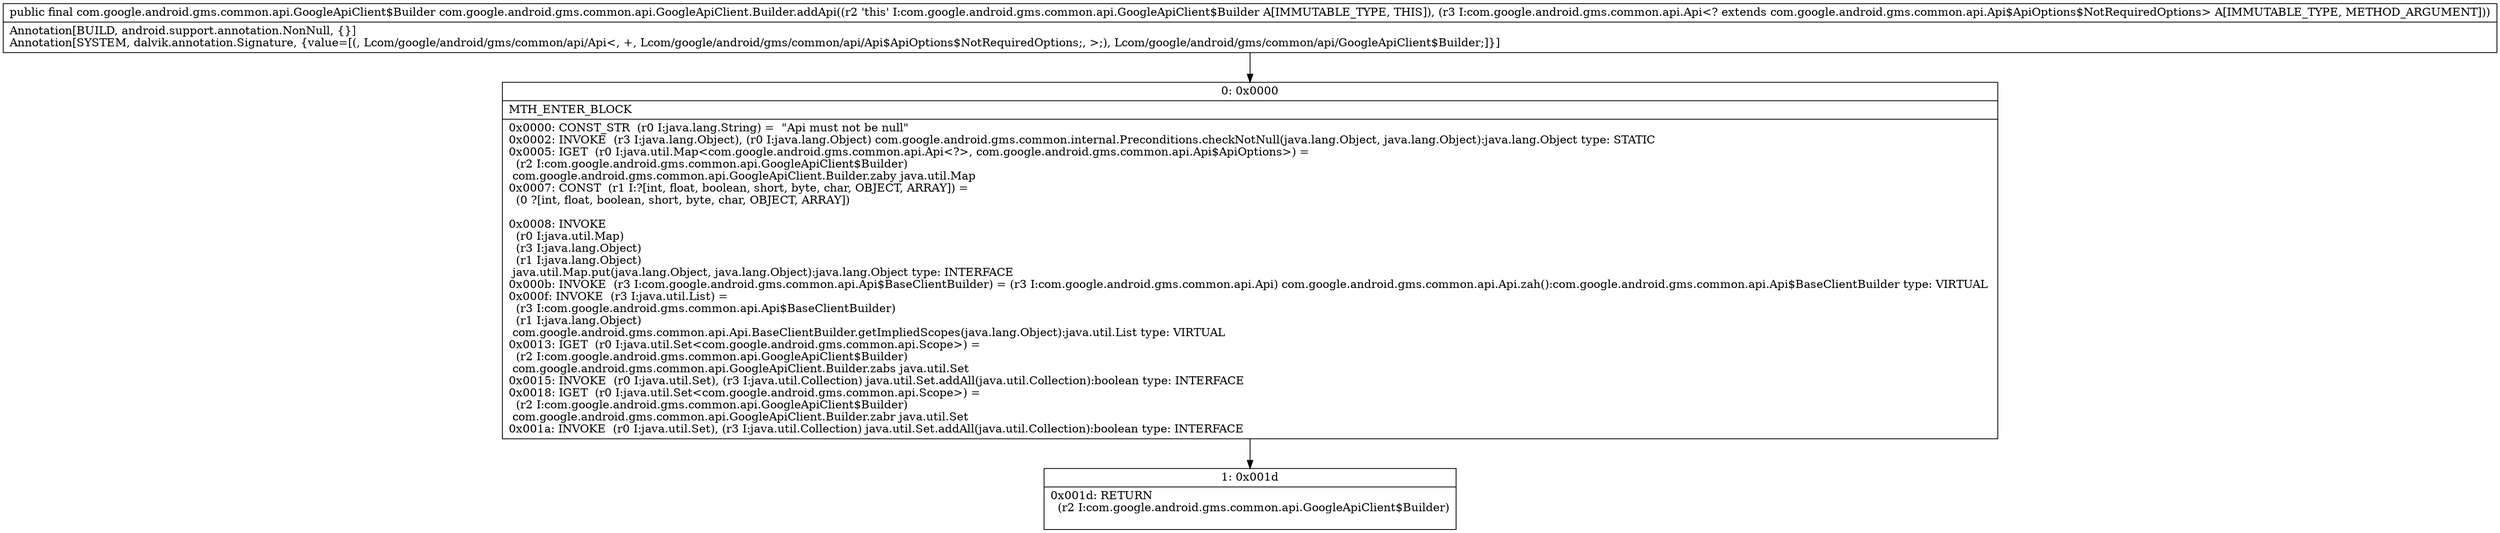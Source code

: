 digraph "CFG forcom.google.android.gms.common.api.GoogleApiClient.Builder.addApi(Lcom\/google\/android\/gms\/common\/api\/Api;)Lcom\/google\/android\/gms\/common\/api\/GoogleApiClient$Builder;" {
Node_0 [shape=record,label="{0\:\ 0x0000|MTH_ENTER_BLOCK\l|0x0000: CONST_STR  (r0 I:java.lang.String) =  \"Api must not be null\" \l0x0002: INVOKE  (r3 I:java.lang.Object), (r0 I:java.lang.Object) com.google.android.gms.common.internal.Preconditions.checkNotNull(java.lang.Object, java.lang.Object):java.lang.Object type: STATIC \l0x0005: IGET  (r0 I:java.util.Map\<com.google.android.gms.common.api.Api\<?\>, com.google.android.gms.common.api.Api$ApiOptions\>) = \l  (r2 I:com.google.android.gms.common.api.GoogleApiClient$Builder)\l com.google.android.gms.common.api.GoogleApiClient.Builder.zaby java.util.Map \l0x0007: CONST  (r1 I:?[int, float, boolean, short, byte, char, OBJECT, ARRAY]) = \l  (0 ?[int, float, boolean, short, byte, char, OBJECT, ARRAY])\l \l0x0008: INVOKE  \l  (r0 I:java.util.Map)\l  (r3 I:java.lang.Object)\l  (r1 I:java.lang.Object)\l java.util.Map.put(java.lang.Object, java.lang.Object):java.lang.Object type: INTERFACE \l0x000b: INVOKE  (r3 I:com.google.android.gms.common.api.Api$BaseClientBuilder) = (r3 I:com.google.android.gms.common.api.Api) com.google.android.gms.common.api.Api.zah():com.google.android.gms.common.api.Api$BaseClientBuilder type: VIRTUAL \l0x000f: INVOKE  (r3 I:java.util.List) = \l  (r3 I:com.google.android.gms.common.api.Api$BaseClientBuilder)\l  (r1 I:java.lang.Object)\l com.google.android.gms.common.api.Api.BaseClientBuilder.getImpliedScopes(java.lang.Object):java.util.List type: VIRTUAL \l0x0013: IGET  (r0 I:java.util.Set\<com.google.android.gms.common.api.Scope\>) = \l  (r2 I:com.google.android.gms.common.api.GoogleApiClient$Builder)\l com.google.android.gms.common.api.GoogleApiClient.Builder.zabs java.util.Set \l0x0015: INVOKE  (r0 I:java.util.Set), (r3 I:java.util.Collection) java.util.Set.addAll(java.util.Collection):boolean type: INTERFACE \l0x0018: IGET  (r0 I:java.util.Set\<com.google.android.gms.common.api.Scope\>) = \l  (r2 I:com.google.android.gms.common.api.GoogleApiClient$Builder)\l com.google.android.gms.common.api.GoogleApiClient.Builder.zabr java.util.Set \l0x001a: INVOKE  (r0 I:java.util.Set), (r3 I:java.util.Collection) java.util.Set.addAll(java.util.Collection):boolean type: INTERFACE \l}"];
Node_1 [shape=record,label="{1\:\ 0x001d|0x001d: RETURN  \l  (r2 I:com.google.android.gms.common.api.GoogleApiClient$Builder)\l \l}"];
MethodNode[shape=record,label="{public final com.google.android.gms.common.api.GoogleApiClient$Builder com.google.android.gms.common.api.GoogleApiClient.Builder.addApi((r2 'this' I:com.google.android.gms.common.api.GoogleApiClient$Builder A[IMMUTABLE_TYPE, THIS]), (r3 I:com.google.android.gms.common.api.Api\<? extends com.google.android.gms.common.api.Api$ApiOptions$NotRequiredOptions\> A[IMMUTABLE_TYPE, METHOD_ARGUMENT]))  | Annotation[BUILD, android.support.annotation.NonNull, \{\}]\lAnnotation[SYSTEM, dalvik.annotation.Signature, \{value=[(, Lcom\/google\/android\/gms\/common\/api\/Api\<, +, Lcom\/google\/android\/gms\/common\/api\/Api$ApiOptions$NotRequiredOptions;, \>;), Lcom\/google\/android\/gms\/common\/api\/GoogleApiClient$Builder;]\}]\l}"];
MethodNode -> Node_0;
Node_0 -> Node_1;
}

